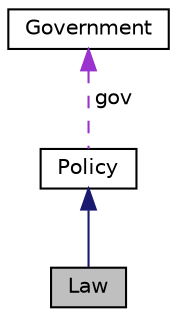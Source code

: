 digraph "Law"
{
 // LATEX_PDF_SIZE
  edge [fontname="Helvetica",fontsize="10",labelfontname="Helvetica",labelfontsize="10"];
  node [fontname="Helvetica",fontsize="10",shape=record];
  Node1 [label="Law",height=0.2,width=0.4,color="black", fillcolor="grey75", style="filled", fontcolor="black",tooltip="Represents a legal policy that can be enacted by the government."];
  Node2 -> Node1 [dir="back",color="midnightblue",fontsize="10",style="solid"];
  Node2 [label="Policy",height=0.2,width=0.4,color="black", fillcolor="white", style="filled",URL="$classPolicy.html",tooltip="Holds the various laws and policies affecting the simulation."];
  Node3 -> Node2 [dir="back",color="darkorchid3",fontsize="10",style="dashed",label=" gov" ];
  Node3 [label="Government",height=0.2,width=0.4,color="black", fillcolor="white", style="filled",URL="$classGovernment.html",tooltip="Represents a government entity responsible for managing taxes and budgets for cities."];
}
